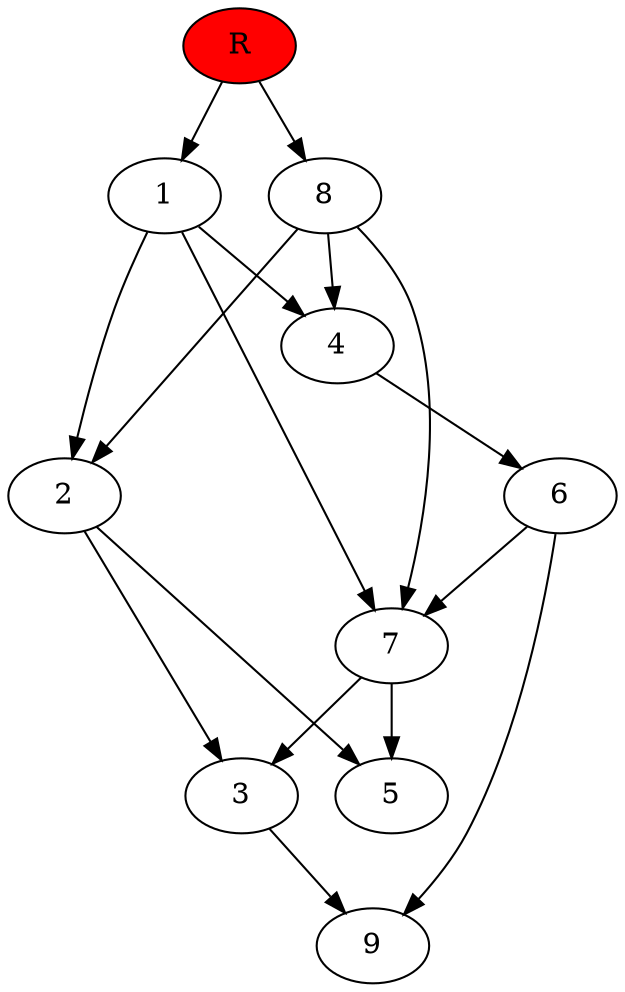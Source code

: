 digraph prb29689 {
	1
	2
	3
	4
	5
	6
	7
	8
	R [fillcolor="#ff0000" style=filled]
	1 -> 2
	1 -> 4
	1 -> 7
	2 -> 3
	2 -> 5
	3 -> 9
	4 -> 6
	6 -> 7
	6 -> 9
	7 -> 3
	7 -> 5
	8 -> 2
	8 -> 4
	8 -> 7
	R -> 1
	R -> 8
}
